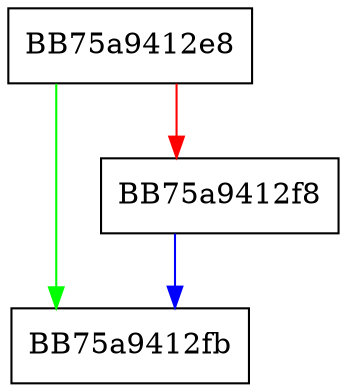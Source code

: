 digraph get_data {
  node [shape="box"];
  graph [splines=ortho];
  BB75a9412e8 -> BB75a9412fb [color="green"];
  BB75a9412e8 -> BB75a9412f8 [color="red"];
  BB75a9412f8 -> BB75a9412fb [color="blue"];
}